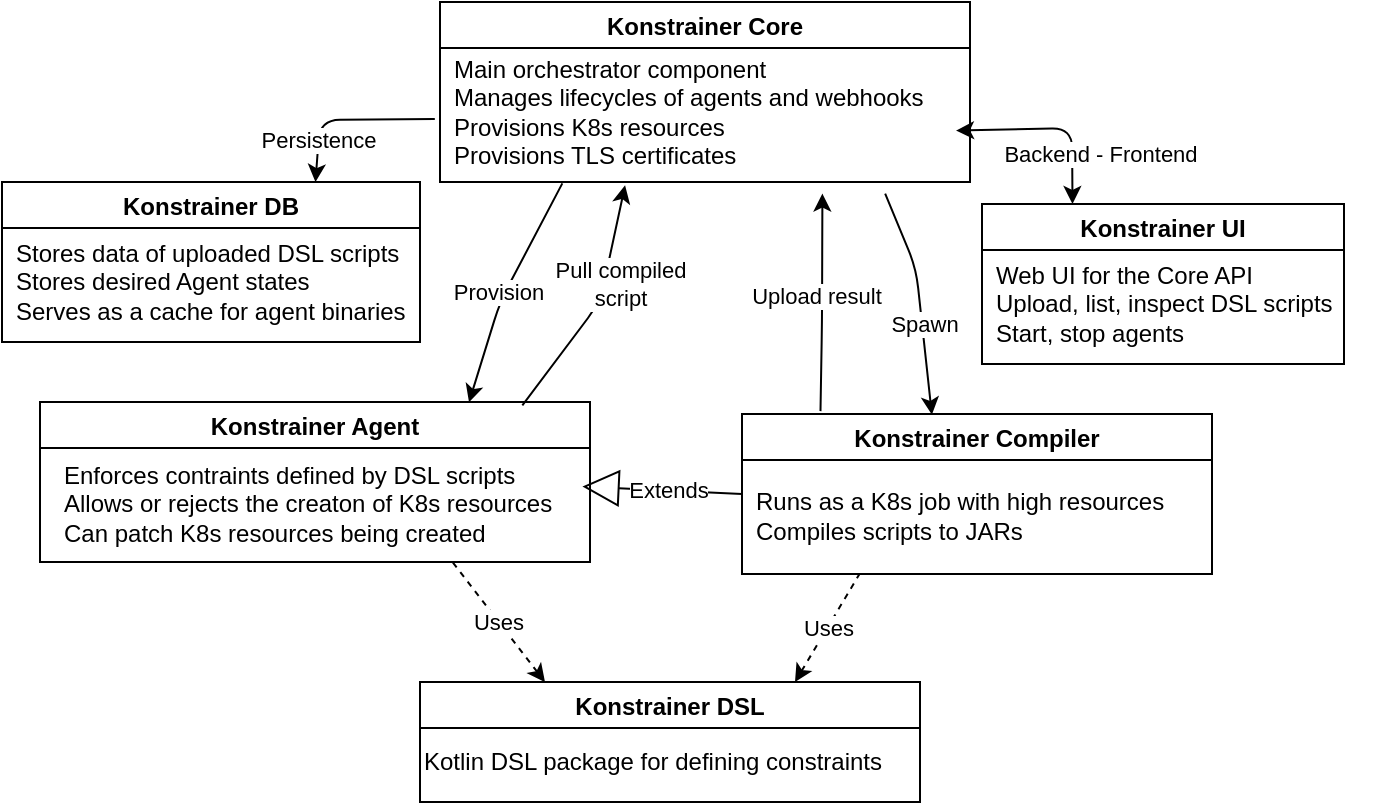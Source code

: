 <mxfile>
    <diagram id="nW18ixeJ_GSDz91-Pg-Q" name="Page-1">
        <mxGraphModel dx="272" dy="219" grid="0" gridSize="10" guides="1" tooltips="1" connect="1" arrows="1" fold="1" page="1" pageScale="1" pageWidth="850" pageHeight="1100" math="0" shadow="0">
            <root>
                <mxCell id="0"/>
                <mxCell id="1" parent="0"/>
                <mxCell id="11" value="Konstrainer Core" style="swimlane;" parent="1" vertex="1">
                    <mxGeometry x="310" y="60" width="265" height="90" as="geometry"/>
                </mxCell>
                <mxCell id="12" value="Main orchestrator component&lt;br&gt;Manages lifecycles of agents and webhooks&lt;br&gt;Provisions K8s resources&lt;br&gt;Provisions TLS certificates" style="text;html=1;align=left;verticalAlign=middle;resizable=0;points=[];autosize=1;strokeColor=none;fillColor=none;" parent="11" vertex="1">
                    <mxGeometry x="5" y="20" width="253" height="70" as="geometry"/>
                </mxCell>
                <mxCell id="14" value="Konstrainer UI" style="swimlane;" parent="1" vertex="1">
                    <mxGeometry x="581" y="161" width="181" height="80" as="geometry">
                        <mxRectangle x="587" y="155" width="118" height="26" as="alternateBounds"/>
                    </mxGeometry>
                </mxCell>
                <mxCell id="15" value="Web UI for the Core API&lt;br&gt;Upload, list, inspect DSL scripts&lt;br&gt;Start, stop agents" style="text;html=1;align=left;verticalAlign=middle;resizable=0;points=[];autosize=1;strokeColor=none;fillColor=none;" parent="14" vertex="1">
                    <mxGeometry x="5" y="20" width="190" height="60" as="geometry"/>
                </mxCell>
                <mxCell id="16" value="Konstrainer DB" style="swimlane;" parent="1" vertex="1">
                    <mxGeometry x="91" y="150" width="209" height="80" as="geometry"/>
                </mxCell>
                <mxCell id="17" value="Stores data of uploaded DSL scripts&lt;br&gt;Stores desired Agent states&lt;br&gt;Serves as a cache for agent binaries" style="text;html=1;align=left;verticalAlign=middle;resizable=0;points=[];autosize=1;strokeColor=none;fillColor=none;" parent="16" vertex="1">
                    <mxGeometry x="5" y="20" width="220" height="60" as="geometry"/>
                </mxCell>
                <mxCell id="18" value="Konstrainer Compiler" style="swimlane;" parent="1" vertex="1">
                    <mxGeometry x="461" y="266" width="235" height="80" as="geometry"/>
                </mxCell>
                <mxCell id="19" value="Runs as a K8s job with high resources&lt;br&gt;Compiles scripts to JARs" style="text;html=1;align=left;verticalAlign=middle;resizable=0;points=[];autosize=1;strokeColor=none;fillColor=none;" parent="18" vertex="1">
                    <mxGeometry x="5" y="30" width="222" height="41" as="geometry"/>
                </mxCell>
                <mxCell id="28" value="Konstrainer Agent" style="swimlane;" parent="1" vertex="1">
                    <mxGeometry x="110" y="260" width="275" height="80" as="geometry"/>
                </mxCell>
                <mxCell id="29" value="Enforces contraints defined by DSL scripts&lt;br&gt;Allows or rejects the creaton of K8s resources&lt;br&gt;Can patch K8s resources being created" style="text;html=1;align=left;verticalAlign=middle;resizable=0;points=[];autosize=1;strokeColor=none;fillColor=none;" parent="28" vertex="1">
                    <mxGeometry x="10" y="23" width="262" height="55" as="geometry"/>
                </mxCell>
                <mxCell id="30" value="Konstrainer DSL" style="swimlane;" parent="1" vertex="1">
                    <mxGeometry x="300" y="400" width="250" height="60" as="geometry"/>
                </mxCell>
                <mxCell id="31" value="Kotlin DSL package for defining constraints" style="text;html=1;align=left;verticalAlign=middle;resizable=0;points=[];autosize=1;strokeColor=none;fillColor=none;" parent="30" vertex="1">
                    <mxGeometry y="25" width="250" height="30" as="geometry"/>
                </mxCell>
                <mxCell id="32" value="Persistence" style="endArrow=none;startArrow=classic;html=1;exitX=0.75;exitY=0;exitDx=0;exitDy=0;entryX=-0.03;entryY=0.55;entryDx=0;entryDy=0;entryPerimeter=0;endFill=0;" parent="1" source="16" target="12" edge="1">
                    <mxGeometry x="-0.525" width="50" height="50" relative="1" as="geometry">
                        <mxPoint x="230" y="240" as="sourcePoint"/>
                        <mxPoint x="280" y="190" as="targetPoint"/>
                        <Array as="points">
                            <mxPoint x="250" y="119"/>
                        </Array>
                        <mxPoint as="offset"/>
                    </mxGeometry>
                </mxCell>
                <mxCell id="33" value="Backend - Frontend" style="endArrow=classic;startArrow=classic;html=1;exitX=1;exitY=0.633;exitDx=0;exitDy=0;entryX=0.25;entryY=0;entryDx=0;entryDy=0;exitPerimeter=0;endFill=1;startFill=1;" parent="1" source="12" target="14" edge="1">
                    <mxGeometry x="0.481" y="14" width="50" height="50" relative="1" as="geometry">
                        <mxPoint x="226.25" y="160" as="sourcePoint"/>
                        <mxPoint x="317.5" y="128" as="targetPoint"/>
                        <Array as="points">
                            <mxPoint x="626" y="123"/>
                        </Array>
                        <mxPoint as="offset"/>
                    </mxGeometry>
                </mxCell>
                <mxCell id="34" value="" style="endArrow=classic;html=1;exitX=0.86;exitY=1.083;exitDx=0;exitDy=0;exitPerimeter=0;entryX=0.404;entryY=0.005;entryDx=0;entryDy=0;entryPerimeter=0;" parent="1" source="12" target="18" edge="1">
                    <mxGeometry width="50" height="50" relative="1" as="geometry">
                        <mxPoint x="480" y="220" as="sourcePoint"/>
                        <mxPoint x="530" y="170" as="targetPoint"/>
                        <Array as="points">
                            <mxPoint x="548" y="193"/>
                        </Array>
                    </mxGeometry>
                </mxCell>
                <mxCell id="35" value="Spawn" style="edgeLabel;html=1;align=center;verticalAlign=middle;resizable=0;points=[];" parent="34" vertex="1" connectable="0">
                    <mxGeometry x="0.237" y="1" relative="1" as="geometry">
                        <mxPoint y="-2" as="offset"/>
                    </mxGeometry>
                </mxCell>
                <mxCell id="36" value="Upload result" style="endArrow=classic;html=1;exitX=0.167;exitY=-0.018;exitDx=0;exitDy=0;entryX=0.736;entryY=1.083;entryDx=0;entryDy=0;exitPerimeter=0;entryPerimeter=0;" parent="1" source="18" target="12" edge="1">
                    <mxGeometry x="0.058" y="3" width="50" height="50" relative="1" as="geometry">
                        <mxPoint x="460" y="250" as="sourcePoint"/>
                        <mxPoint x="510" y="200" as="targetPoint"/>
                        <Array as="points">
                            <mxPoint x="501" y="220"/>
                        </Array>
                        <mxPoint as="offset"/>
                    </mxGeometry>
                </mxCell>
                <mxCell id="37" value="Uses" style="endArrow=none;dashed=1;html=1;exitX=0.75;exitY=0;exitDx=0;exitDy=0;entryX=0.25;entryY=1;entryDx=0;entryDy=0;startArrow=classic;startFill=1;" parent="1" source="30" target="18" edge="1">
                    <mxGeometry width="50" height="50" relative="1" as="geometry">
                        <mxPoint x="490" y="430" as="sourcePoint"/>
                        <mxPoint x="560" y="350" as="targetPoint"/>
                    </mxGeometry>
                </mxCell>
                <mxCell id="38" value="Uses" style="endArrow=none;dashed=1;html=1;exitX=0.25;exitY=0;exitDx=0;exitDy=0;endFill=0;startArrow=classic;startFill=1;entryX=0.75;entryY=1;entryDx=0;entryDy=0;" parent="1" source="30" target="28" edge="1">
                    <mxGeometry width="50" height="50" relative="1" as="geometry">
                        <mxPoint x="310" y="460" as="sourcePoint"/>
                        <mxPoint x="320" y="360" as="targetPoint"/>
                    </mxGeometry>
                </mxCell>
                <mxCell id="39" value="" style="endArrow=classic;html=1;exitX=0.222;exitY=1.01;exitDx=0;exitDy=0;exitPerimeter=0;entryX=0.78;entryY=0.002;entryDx=0;entryDy=0;entryPerimeter=0;" parent="1" source="12" target="28" edge="1">
                    <mxGeometry width="50" height="50" relative="1" as="geometry">
                        <mxPoint x="350" y="170.0" as="sourcePoint"/>
                        <mxPoint x="330" y="270" as="targetPoint"/>
                        <Array as="points">
                            <mxPoint x="340" y="210"/>
                        </Array>
                    </mxGeometry>
                </mxCell>
                <mxCell id="40" value="Provision" style="edgeLabel;html=1;align=center;verticalAlign=middle;resizable=0;points=[];" parent="39" vertex="1" connectable="0">
                    <mxGeometry x="0.237" y="1" relative="1" as="geometry">
                        <mxPoint y="-12" as="offset"/>
                    </mxGeometry>
                </mxCell>
                <mxCell id="41" value="" style="endArrow=classic;html=1;entryX=0.346;entryY=1.024;entryDx=0;entryDy=0;entryPerimeter=0;exitX=0.877;exitY=0.021;exitDx=0;exitDy=0;exitPerimeter=0;" parent="1" source="28" target="12" edge="1">
                    <mxGeometry width="50" height="50" relative="1" as="geometry">
                        <mxPoint x="420" y="250" as="sourcePoint"/>
                        <mxPoint x="340" y="280" as="targetPoint"/>
                        <Array as="points">
                            <mxPoint x="390" y="210"/>
                        </Array>
                    </mxGeometry>
                </mxCell>
                <mxCell id="42" value="Pull compiled&lt;br&gt;script" style="edgeLabel;html=1;align=center;verticalAlign=middle;resizable=0;points=[];" parent="41" vertex="1" connectable="0">
                    <mxGeometry x="0.237" y="1" relative="1" as="geometry">
                        <mxPoint x="8" y="3" as="offset"/>
                    </mxGeometry>
                </mxCell>
                <mxCell id="44" value="Extends" style="endArrow=block;endSize=16;endFill=0;html=1;exitX=0;exitY=0.5;exitDx=0;exitDy=0;entryX=0.997;entryY=0.351;entryDx=0;entryDy=0;entryPerimeter=0;" parent="1" source="18" target="29" edge="1">
                    <mxGeometry x="-0.068" width="160" relative="1" as="geometry">
                        <mxPoint x="390" y="350" as="sourcePoint"/>
                        <mxPoint x="550" y="350" as="targetPoint"/>
                        <mxPoint as="offset"/>
                    </mxGeometry>
                </mxCell>
            </root>
        </mxGraphModel>
    </diagram>
    <diagram name="Copy of Page-1" id="BqovZiEj2iruM2vdCr04">
        <mxGraphModel dx="979" dy="787" grid="1" gridSize="10" guides="1" tooltips="1" connect="1" arrows="1" fold="1" page="1" pageScale="1" pageWidth="850" pageHeight="1100" math="0" shadow="0">
            <root>
                <mxCell id="R9f7pnxd5NB1S-66i9o4-0"/>
                <mxCell id="R9f7pnxd5NB1S-66i9o4-1" parent="R9f7pnxd5NB1S-66i9o4-0"/>
                <mxCell id="R9f7pnxd5NB1S-66i9o4-2" value="KonstraineR-Core" style="swimlane;" parent="R9f7pnxd5NB1S-66i9o4-1" vertex="1">
                    <mxGeometry x="310" y="60" width="255" height="90" as="geometry"/>
                </mxCell>
                <mxCell id="R9f7pnxd5NB1S-66i9o4-3" value="Main manager component&lt;br&gt;Manages lifecycles of agents and webhooks&lt;br&gt;Provisions k8s resources&lt;br&gt;Provisions ssl certificates" style="text;html=1;align=left;verticalAlign=middle;resizable=0;points=[];autosize=1;strokeColor=none;fillColor=none;" parent="R9f7pnxd5NB1S-66i9o4-2" vertex="1">
                    <mxGeometry x="5" y="25" width="250" height="60" as="geometry"/>
                </mxCell>
                <mxCell id="R9f7pnxd5NB1S-66i9o4-4" value="KonstraineR-Ui" style="swimlane;" parent="R9f7pnxd5NB1S-66i9o4-1" vertex="1">
                    <mxGeometry x="600" y="150" width="180" height="80" as="geometry"/>
                </mxCell>
                <mxCell id="R9f7pnxd5NB1S-66i9o4-5" value="Web UI for KonstrainR-Core&lt;br&gt;Upload, list, inspect Dsls&lt;br&gt;Start, stop agents" style="text;html=1;align=left;verticalAlign=middle;resizable=0;points=[];autosize=1;strokeColor=none;fillColor=none;" parent="R9f7pnxd5NB1S-66i9o4-4" vertex="1">
                    <mxGeometry x="5" y="25" width="170" height="50" as="geometry"/>
                </mxCell>
                <mxCell id="R9f7pnxd5NB1S-66i9o4-6" value="KonstraineR-Db" style="swimlane;" parent="R9f7pnxd5NB1S-66i9o4-1" vertex="1">
                    <mxGeometry x="55" y="150" width="215" height="80" as="geometry"/>
                </mxCell>
                <mxCell id="R9f7pnxd5NB1S-66i9o4-7" value="Stores data of uploaded Dsls&lt;br&gt;Stores desired Agent states&lt;br&gt;Serves as a cache for agent binaries" style="text;html=1;align=left;verticalAlign=middle;resizable=0;points=[];autosize=1;strokeColor=none;fillColor=none;" parent="R9f7pnxd5NB1S-66i9o4-6" vertex="1">
                    <mxGeometry x="5" y="25" width="210" height="50" as="geometry"/>
                </mxCell>
                <mxCell id="R9f7pnxd5NB1S-66i9o4-8" value="KonstraineR-Compiler" style="swimlane;" parent="R9f7pnxd5NB1S-66i9o4-1" vertex="1">
                    <mxGeometry x="470" y="270" width="215" height="80" as="geometry"/>
                </mxCell>
                <mxCell id="R9f7pnxd5NB1S-66i9o4-9" value="Runs as k8s job with high resources&lt;br&gt;Compiles Dsls to jars&lt;br&gt;" style="text;html=1;align=left;verticalAlign=middle;resizable=0;points=[];autosize=1;strokeColor=none;fillColor=none;" parent="R9f7pnxd5NB1S-66i9o4-8" vertex="1">
                    <mxGeometry x="5" y="35" width="210" height="30" as="geometry"/>
                </mxCell>
                <mxCell id="R9f7pnxd5NB1S-66i9o4-10" value="KonstraineR-Agent" style="swimlane;" parent="R9f7pnxd5NB1S-66i9o4-1" vertex="1">
                    <mxGeometry x="110" y="270" width="265" height="80" as="geometry"/>
                </mxCell>
                <mxCell id="R9f7pnxd5NB1S-66i9o4-11" value="Enforces contraints defined by a dsl instance&lt;br&gt;Allows or rejects the creaton of k8s resources&lt;br&gt;Can patch k8s resources being created" style="text;html=1;align=left;verticalAlign=middle;resizable=0;points=[];autosize=1;strokeColor=none;fillColor=none;" parent="R9f7pnxd5NB1S-66i9o4-10" vertex="1">
                    <mxGeometry x="5" y="25" width="260" height="50" as="geometry"/>
                </mxCell>
                <mxCell id="R9f7pnxd5NB1S-66i9o4-12" value="KonstraineR-Dsl" style="swimlane;" parent="R9f7pnxd5NB1S-66i9o4-1" vertex="1">
                    <mxGeometry x="300" y="450" width="240" height="60" as="geometry"/>
                </mxCell>
                <mxCell id="R9f7pnxd5NB1S-66i9o4-13" value="Kotlin Dsl package for defining constraints" style="text;html=1;align=left;verticalAlign=middle;resizable=0;points=[];autosize=1;strokeColor=none;fillColor=none;" parent="R9f7pnxd5NB1S-66i9o4-12" vertex="1">
                    <mxGeometry y="30" width="240" height="20" as="geometry"/>
                </mxCell>
                <mxCell id="R9f7pnxd5NB1S-66i9o4-14" value="Store Data" style="endArrow=none;startArrow=classic;html=1;exitX=0.75;exitY=0;exitDx=0;exitDy=0;entryX=-0.03;entryY=0.55;entryDx=0;entryDy=0;entryPerimeter=0;endFill=0;" parent="R9f7pnxd5NB1S-66i9o4-1" source="R9f7pnxd5NB1S-66i9o4-6" target="R9f7pnxd5NB1S-66i9o4-3" edge="1">
                    <mxGeometry width="50" height="50" relative="1" as="geometry">
                        <mxPoint x="230" y="240" as="sourcePoint"/>
                        <mxPoint x="280" y="190" as="targetPoint"/>
                        <Array as="points">
                            <mxPoint x="216" y="118"/>
                        </Array>
                    </mxGeometry>
                </mxCell>
                <mxCell id="R9f7pnxd5NB1S-66i9o4-15" value="Backend - Frontend" style="endArrow=classic;startArrow=classic;html=1;exitX=1;exitY=0.633;exitDx=0;exitDy=0;entryX=0.25;entryY=0;entryDx=0;entryDy=0;exitPerimeter=0;endFill=1;startFill=1;" parent="R9f7pnxd5NB1S-66i9o4-1" source="R9f7pnxd5NB1S-66i9o4-3" target="R9f7pnxd5NB1S-66i9o4-4" edge="1">
                    <mxGeometry x="0.495" y="13" width="50" height="50" relative="1" as="geometry">
                        <mxPoint x="226.25" y="160" as="sourcePoint"/>
                        <mxPoint x="317.5" y="128" as="targetPoint"/>
                        <Array as="points">
                            <mxPoint x="645" y="123"/>
                        </Array>
                        <mxPoint x="-13" y="-13" as="offset"/>
                    </mxGeometry>
                </mxCell>
                <mxCell id="R9f7pnxd5NB1S-66i9o4-16" value="" style="endArrow=classic;html=1;exitX=0.86;exitY=1.083;exitDx=0;exitDy=0;exitPerimeter=0;entryX=0.5;entryY=0;entryDx=0;entryDy=0;" parent="R9f7pnxd5NB1S-66i9o4-1" source="R9f7pnxd5NB1S-66i9o4-3" target="R9f7pnxd5NB1S-66i9o4-8" edge="1">
                    <mxGeometry width="50" height="50" relative="1" as="geometry">
                        <mxPoint x="480" y="220" as="sourcePoint"/>
                        <mxPoint x="530" y="170" as="targetPoint"/>
                        <Array as="points">
                            <mxPoint x="560" y="190"/>
                        </Array>
                    </mxGeometry>
                </mxCell>
                <mxCell id="R9f7pnxd5NB1S-66i9o4-17" value="Spawn" style="edgeLabel;html=1;align=center;verticalAlign=middle;resizable=0;points=[];" parent="R9f7pnxd5NB1S-66i9o4-16" vertex="1" connectable="0">
                    <mxGeometry x="0.237" y="1" relative="1" as="geometry">
                        <mxPoint as="offset"/>
                    </mxGeometry>
                </mxCell>
                <mxCell id="R9f7pnxd5NB1S-66i9o4-18" value="Upload result" style="endArrow=classic;html=1;exitX=0.288;exitY=-0.012;exitDx=0;exitDy=0;entryX=0.736;entryY=1.083;entryDx=0;entryDy=0;exitPerimeter=0;entryPerimeter=0;" parent="R9f7pnxd5NB1S-66i9o4-1" source="R9f7pnxd5NB1S-66i9o4-8" target="R9f7pnxd5NB1S-66i9o4-3" edge="1">
                    <mxGeometry width="50" height="50" relative="1" as="geometry">
                        <mxPoint x="460" y="250" as="sourcePoint"/>
                        <mxPoint x="510" y="200" as="targetPoint"/>
                        <Array as="points">
                            <mxPoint x="501" y="220"/>
                        </Array>
                    </mxGeometry>
                </mxCell>
                <mxCell id="R9f7pnxd5NB1S-66i9o4-19" value="Uses" style="endArrow=none;dashed=1;html=1;exitX=0.75;exitY=0;exitDx=0;exitDy=0;entryX=0.25;entryY=1;entryDx=0;entryDy=0;startArrow=classic;startFill=1;" parent="R9f7pnxd5NB1S-66i9o4-1" source="R9f7pnxd5NB1S-66i9o4-12" target="R9f7pnxd5NB1S-66i9o4-8" edge="1">
                    <mxGeometry width="50" height="50" relative="1" as="geometry">
                        <mxPoint x="490" y="430" as="sourcePoint"/>
                        <mxPoint x="560" y="350" as="targetPoint"/>
                    </mxGeometry>
                </mxCell>
                <mxCell id="R9f7pnxd5NB1S-66i9o4-20" value="Uses" style="endArrow=none;dashed=1;html=1;exitX=0.25;exitY=0;exitDx=0;exitDy=0;endFill=0;startArrow=classic;startFill=1;entryX=0.75;entryY=1;entryDx=0;entryDy=0;" parent="R9f7pnxd5NB1S-66i9o4-1" source="R9f7pnxd5NB1S-66i9o4-12" target="R9f7pnxd5NB1S-66i9o4-10" edge="1">
                    <mxGeometry width="50" height="50" relative="1" as="geometry">
                        <mxPoint x="310" y="460" as="sourcePoint"/>
                        <mxPoint x="320" y="360" as="targetPoint"/>
                    </mxGeometry>
                </mxCell>
                <mxCell id="R9f7pnxd5NB1S-66i9o4-21" value="" style="endArrow=classic;html=1;exitX=0.232;exitY=1.083;exitDx=0;exitDy=0;exitPerimeter=0;" parent="R9f7pnxd5NB1S-66i9o4-1" source="R9f7pnxd5NB1S-66i9o4-3" edge="1">
                    <mxGeometry width="50" height="50" relative="1" as="geometry">
                        <mxPoint x="350" y="170.0" as="sourcePoint"/>
                        <mxPoint x="330" y="270" as="targetPoint"/>
                        <Array as="points"/>
                    </mxGeometry>
                </mxCell>
                <mxCell id="R9f7pnxd5NB1S-66i9o4-22" value="Provision" style="edgeLabel;html=1;align=center;verticalAlign=middle;resizable=0;points=[];" parent="R9f7pnxd5NB1S-66i9o4-21" vertex="1" connectable="0">
                    <mxGeometry x="0.237" y="1" relative="1" as="geometry">
                        <mxPoint y="-12" as="offset"/>
                    </mxGeometry>
                </mxCell>
            </root>
        </mxGraphModel>
    </diagram>
</mxfile>